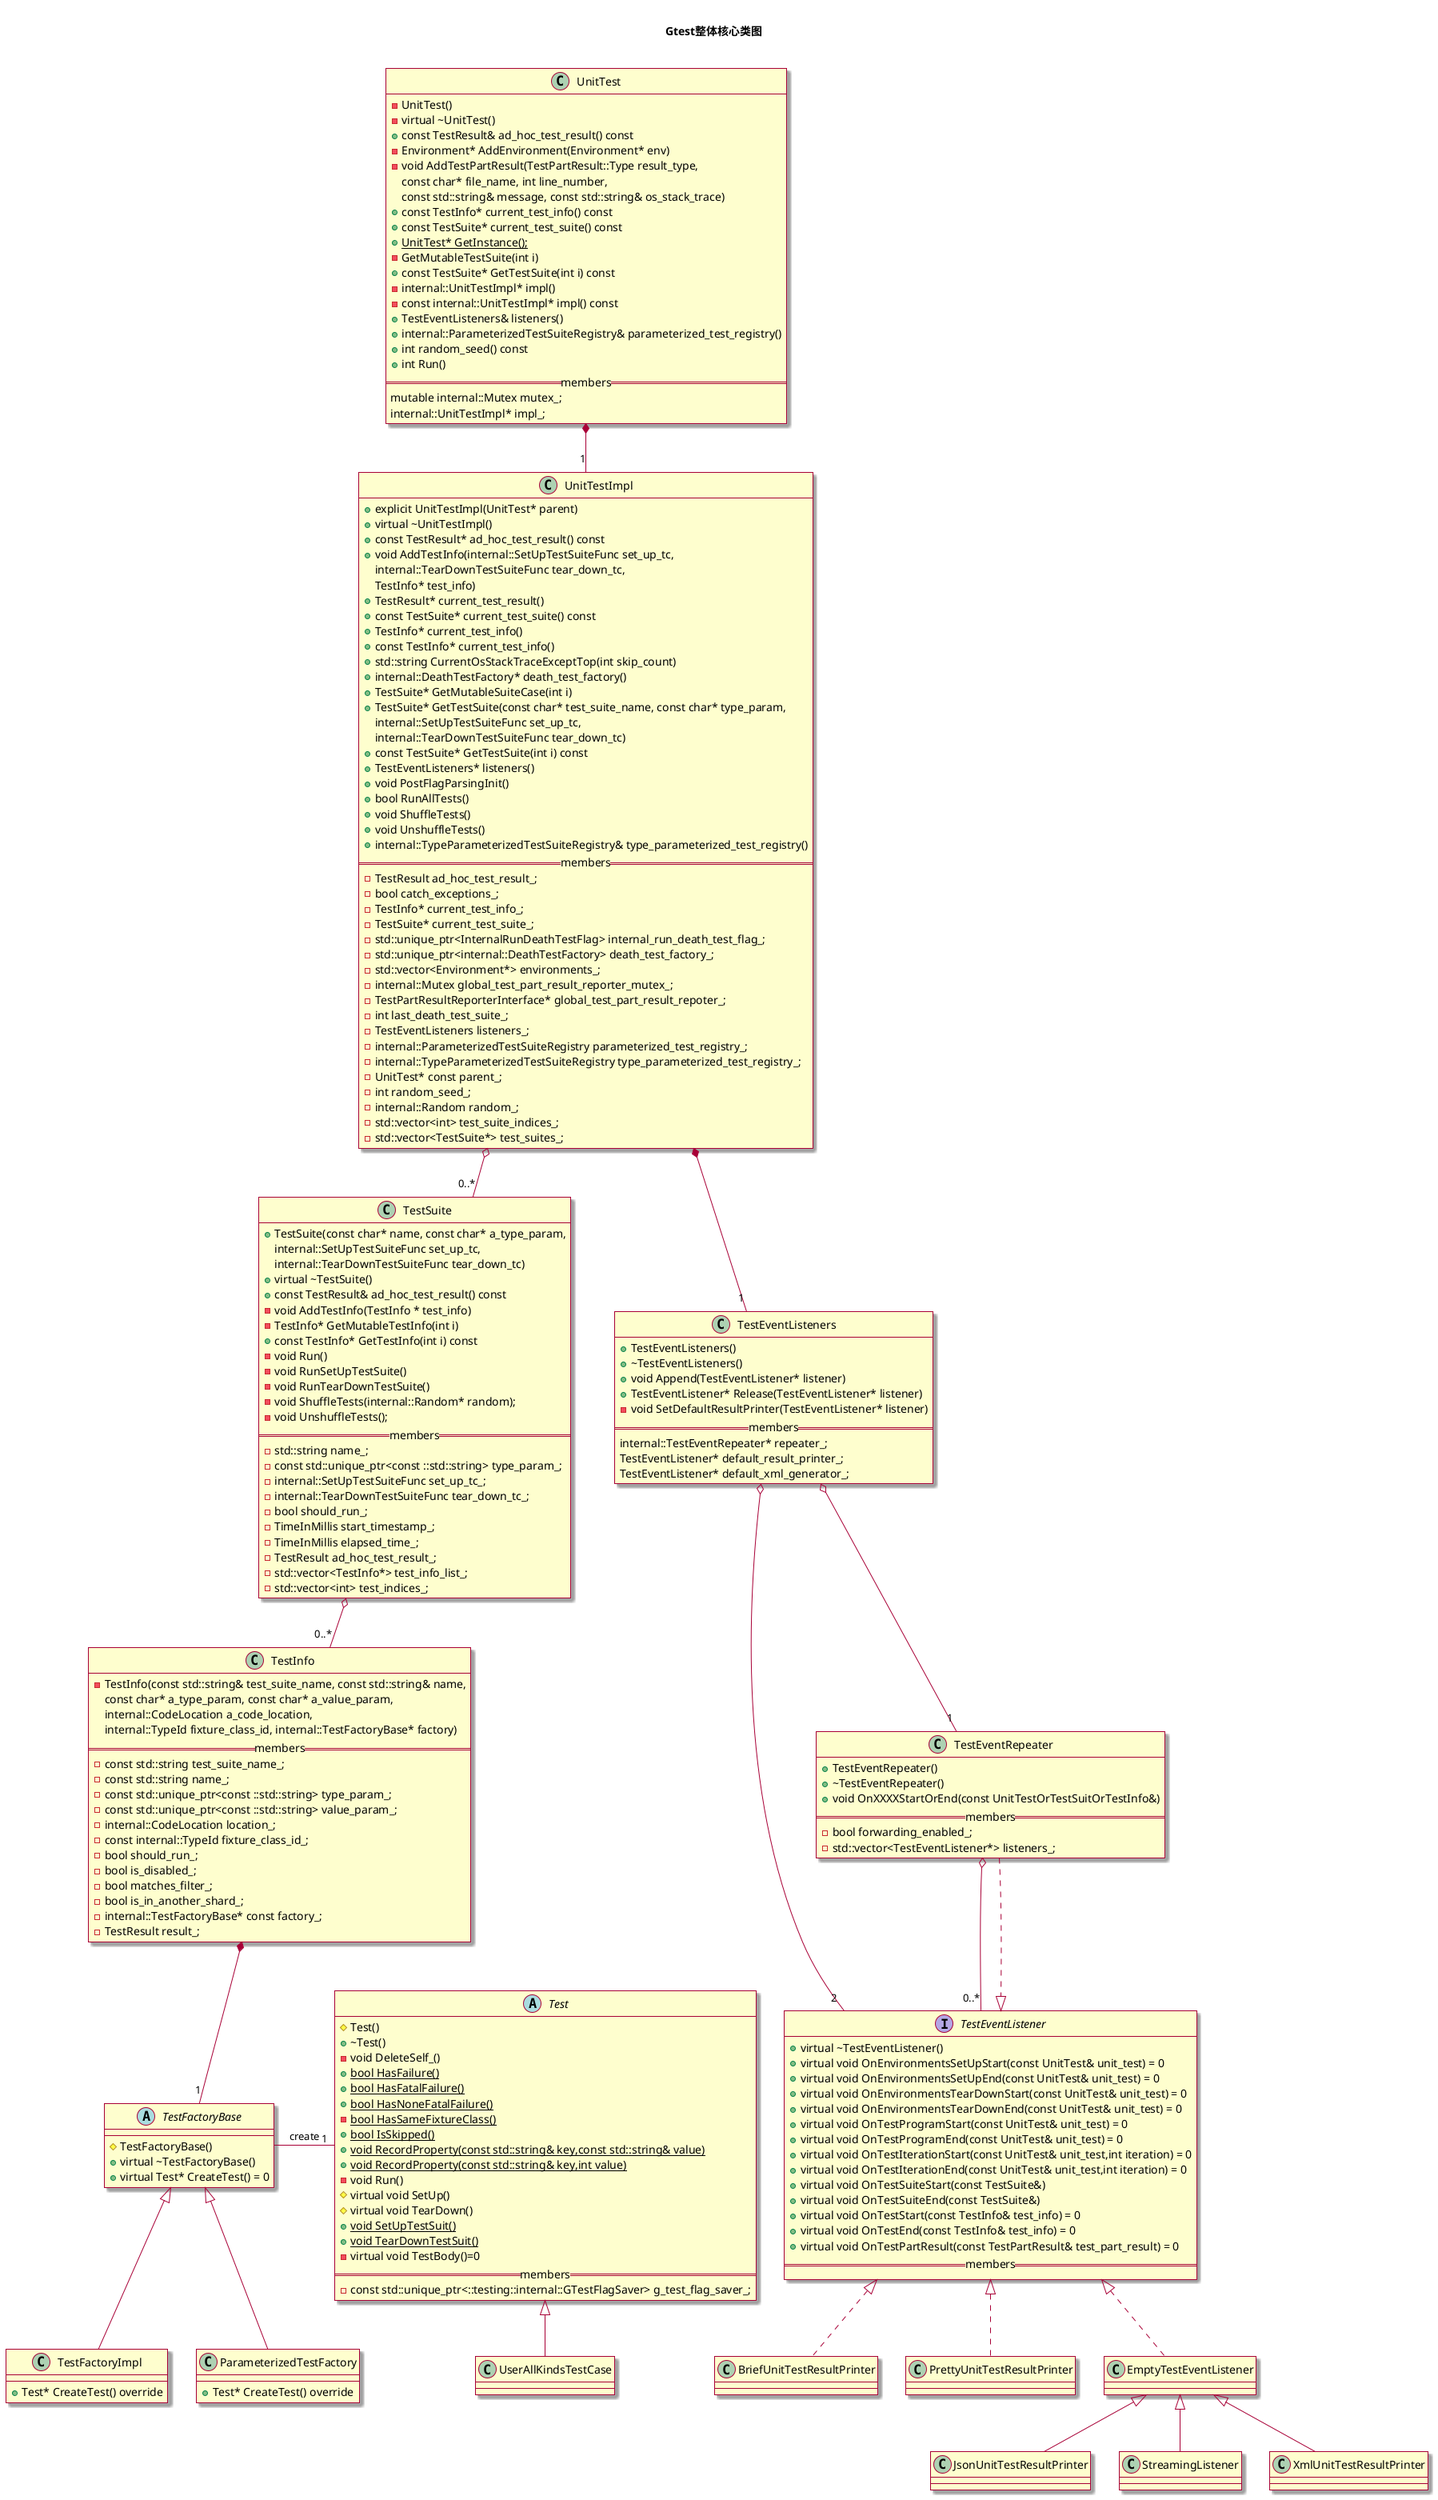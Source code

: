 @startuml
'https://plantuml.com/class-diagram

skin rose
title

<b>Gtest整体核心类图

end title

/'
abstract class|class|interface|enum|entity|annotation
class Son<? extends Farther> << (S,#add1b2) Singleton >> extends|implements {
    -|+|#|~ {static|abstract} 返回值 方法名 修饰符
    ==members== or .. or --
    修饰符 类型 变量名;
}
note top|bottom|left|right (of Son) : description
note "description" as nid
note as n1

end note
Son .. nid


Son "0..1" -|> or *-> or o-> "0..*" One : 描述动作 > or <

'/

class UnitTest {
    - UnitTest()
    - virtual ~UnitTest()
    + const TestResult& ad_hoc_test_result() const
    - Environment* AddEnvironment(Environment* env)
    - void AddTestPartResult(TestPartResult::Type result_type,
             const char* file_name, int line_number,
             const std::string& message, const std::string& os_stack_trace)
    + const TestInfo* current_test_info() const
    + const TestSuite* current_test_suite() const
    + {static} UnitTest* GetInstance();
    - GetMutableTestSuite(int i)
    + const TestSuite* GetTestSuite(int i) const
    - internal::UnitTestImpl* impl()
    - const internal::UnitTestImpl* impl() const
    + TestEventListeners& listeners()
    + internal::ParameterizedTestSuiteRegistry& parameterized_test_registry()
    + int random_seed() const
    + int Run()
    ==members==
    mutable internal::Mutex mutex_;
    internal::UnitTestImpl* impl_;
}

class UnitTestImpl{
    + explicit UnitTestImpl(UnitTest* parent)
    + virtual ~UnitTestImpl()
    + const TestResult* ad_hoc_test_result() const
    + void AddTestInfo(internal::SetUpTestSuiteFunc set_up_tc,
        internal::TearDownTestSuiteFunc tear_down_tc,
        TestInfo* test_info)
    + TestResult* current_test_result()
    + const TestSuite* current_test_suite() const
    + TestInfo* current_test_info()
    + const TestInfo* current_test_info()
    + std::string CurrentOsStackTraceExceptTop(int skip_count)
    + internal::DeathTestFactory* death_test_factory()
    + TestSuite* GetMutableSuiteCase(int i)
    + TestSuite* GetTestSuite(const char* test_suite_name, const char* type_param,
            internal::SetUpTestSuiteFunc set_up_tc,
            internal::TearDownTestSuiteFunc tear_down_tc)
    + const TestSuite* GetTestSuite(int i) const
    + TestEventListeners* listeners()
    + void PostFlagParsingInit()
    + bool RunAllTests()
    + void ShuffleTests()
    + void UnshuffleTests()
    + internal::TypeParameterizedTestSuiteRegistry& type_parameterized_test_registry()
    ==members==
    - TestResult ad_hoc_test_result_;
    - bool catch_exceptions_;
    - TestInfo* current_test_info_;
    - TestSuite* current_test_suite_;
    - std::unique_ptr<InternalRunDeathTestFlag> internal_run_death_test_flag_;
    - std::unique_ptr<internal::DeathTestFactory> death_test_factory_;
    - std::vector<Environment*> environments_;
    - internal::Mutex global_test_part_result_reporter_mutex_;
    - TestPartResultReporterInterface* global_test_part_result_repoter_;
    - int last_death_test_suite_;
    - TestEventListeners listeners_;
    - internal::ParameterizedTestSuiteRegistry parameterized_test_registry_;
    - internal::TypeParameterizedTestSuiteRegistry type_parameterized_test_registry_;
    - UnitTest* const parent_;
    - int random_seed_;
    - internal::Random random_;
    - std::vector<int> test_suite_indices_;
    - std::vector<TestSuite*> test_suites_;
}


class TestSuite{
    + TestSuite(const char* name, const char* a_type_param,
          internal::SetUpTestSuiteFunc set_up_tc,
          internal::TearDownTestSuiteFunc tear_down_tc)
    + virtual ~TestSuite()
    + const TestResult& ad_hoc_test_result() const
    - void AddTestInfo(TestInfo * test_info)
    - TestInfo* GetMutableTestInfo(int i)
    + const TestInfo* GetTestInfo(int i) const
    - void Run()
    - void RunSetUpTestSuite()
    - void RunTearDownTestSuite()
    - void ShuffleTests(internal::Random* random);
    - void UnshuffleTests();
    ==members==
    - std::string name_;
    - const std::unique_ptr<const ::std::string> type_param_;
    - internal::SetUpTestSuiteFunc set_up_tc_;
    - internal::TearDownTestSuiteFunc tear_down_tc_;
    - bool should_run_;
    - TimeInMillis start_timestamp_;
    - TimeInMillis elapsed_time_;
    - TestResult ad_hoc_test_result_;
    - std::vector<TestInfo*> test_info_list_;
    - std::vector<int> test_indices_;
 }

class TestInfo{
    - TestInfo(const std::string& test_suite_name, const std::string& name,
            const char* a_type_param, const char* a_value_param,
            internal::CodeLocation a_code_location,
            internal::TypeId fixture_class_id, internal::TestFactoryBase* factory)
    ==members==
    - const std::string test_suite_name_;
    - const std::string name_;
    - const std::unique_ptr<const ::std::string> type_param_;
    - const std::unique_ptr<const ::std::string> value_param_;
    - internal::CodeLocation location_;
    - const internal::TypeId fixture_class_id_;
    - bool should_run_;
    - bool is_disabled_;
    - bool matches_filter_;
    - bool is_in_another_shard_;
    - internal::TestFactoryBase* const factory_;
    - TestResult result_;
}

abstract class TestFactoryBase{
    # TestFactoryBase()
    + virtual ~TestFactoryBase()
    + virtual Test* CreateTest() = 0
}
class TestFactoryImpl{
    + Test* CreateTest() override
}

class ParameterizedTestFactory{
    + Test* CreateTest() override
}

abstract class Test{
    # Test()
    + ~Test()
    - void DeleteSelf_()
    + {static} bool HasFailure()
    + {static} bool HasFatalFailure()
    + {static} bool HasNoneFatalFailure()
    - {static} bool HasSameFixtureClass()
    + {static} bool IsSkipped()
    + {static} void RecordProperty(const std::string& key,const std::string& value)
    + {static} void RecordProperty(const std::string& key,int value)
    - void Run()
    # virtual void SetUp()
    # virtual void TearDown()
    + {static} void SetUpTestSuit()
    + {static} void TearDownTestSuit()
    - virtual void TestBody()=0
    ==members==
    - const std::unique_ptr<::testing::internal::GTestFlagSaver> g_test_flag_saver_;
}

class UserAllKindsTestCase

class TestEventListeners{
    + TestEventListeners()
    + ~TestEventListeners()
    + void Append(TestEventListener* listener)
    + TestEventListener* Release(TestEventListener* listener)
    - void SetDefaultResultPrinter(TestEventListener* listener)
    ==members==
    internal::TestEventRepeater* repeater_;
    TestEventListener* default_result_printer_;
    TestEventListener* default_xml_generator_;
}

class TestEventRepeater{
    + TestEventRepeater()
    + ~TestEventRepeater()
    + void OnXXXXStartOrEnd(const UnitTestOrTestSuitOrTestInfo&)
    ==members==
    - bool forwarding_enabled_;
    - std::vector<TestEventListener*> listeners_;
}

interface TestEventListener{
    + virtual ~TestEventListener()
    + virtual void OnEnvironmentsSetUpStart(const UnitTest& unit_test) = 0
    + virtual void OnEnvironmentsSetUpEnd(const UnitTest& unit_test) = 0
    + virtual void OnEnvironmentsTearDownStart(const UnitTest& unit_test) = 0
    + virtual void OnEnvironmentsTearDownEnd(const UnitTest& unit_test) = 0
    + virtual void OnTestProgramStart(const UnitTest& unit_test) = 0
    + virtual void OnTestProgramEnd(const UnitTest& unit_test) = 0
    + virtual void OnTestIterationStart(const UnitTest& unit_test,int iteration) = 0
    + virtual void OnTestIterationEnd(const UnitTest& unit_test,int iteration) = 0
    + virtual void OnTestSuiteStart(const TestSuite&)
    + virtual void OnTestSuiteEnd(const TestSuite&)
    + virtual void OnTestStart(const TestInfo& test_info) = 0
    + virtual void OnTestEnd(const TestInfo& test_info) = 0
    + virtual void OnTestPartResult(const TestPartResult& test_part_result) = 0
    ==members==
}
class BriefUnitTestResultPrinter implements TestEventListener
class PrettyUnitTestResultPrinter implements TestEventListener
class EmptyTestEventListener implements TestEventListener
class JsonUnitTestResultPrinter extends EmptyTestEventListener
class StreamingListener extends EmptyTestEventListener
class XmlUnitTestResultPrinter extends EmptyTestEventListener

UnitTest *-- "1" UnitTestImpl
UnitTestImpl o-- "0..*" TestSuite
TestSuite  o-- "0..*" TestInfo
TestInfo *-d- "1" TestFactoryBase
TestFactoryBase -r- "   1" Test: create
UserAllKindsTestCase -up-|> Test
TestFactoryImpl -u-|> TestFactoryBase
ParameterizedTestFactory -u-|> TestFactoryBase

UnitTestImpl *-- "1" TestEventListeners
TestEventListeners o-- "1" TestEventRepeater
TestEventListeners o-- "2" TestEventListener
TestEventRepeater o-- "0..*" TestEventListener
TestEventRepeater ..|>  TestEventListener



@enduml